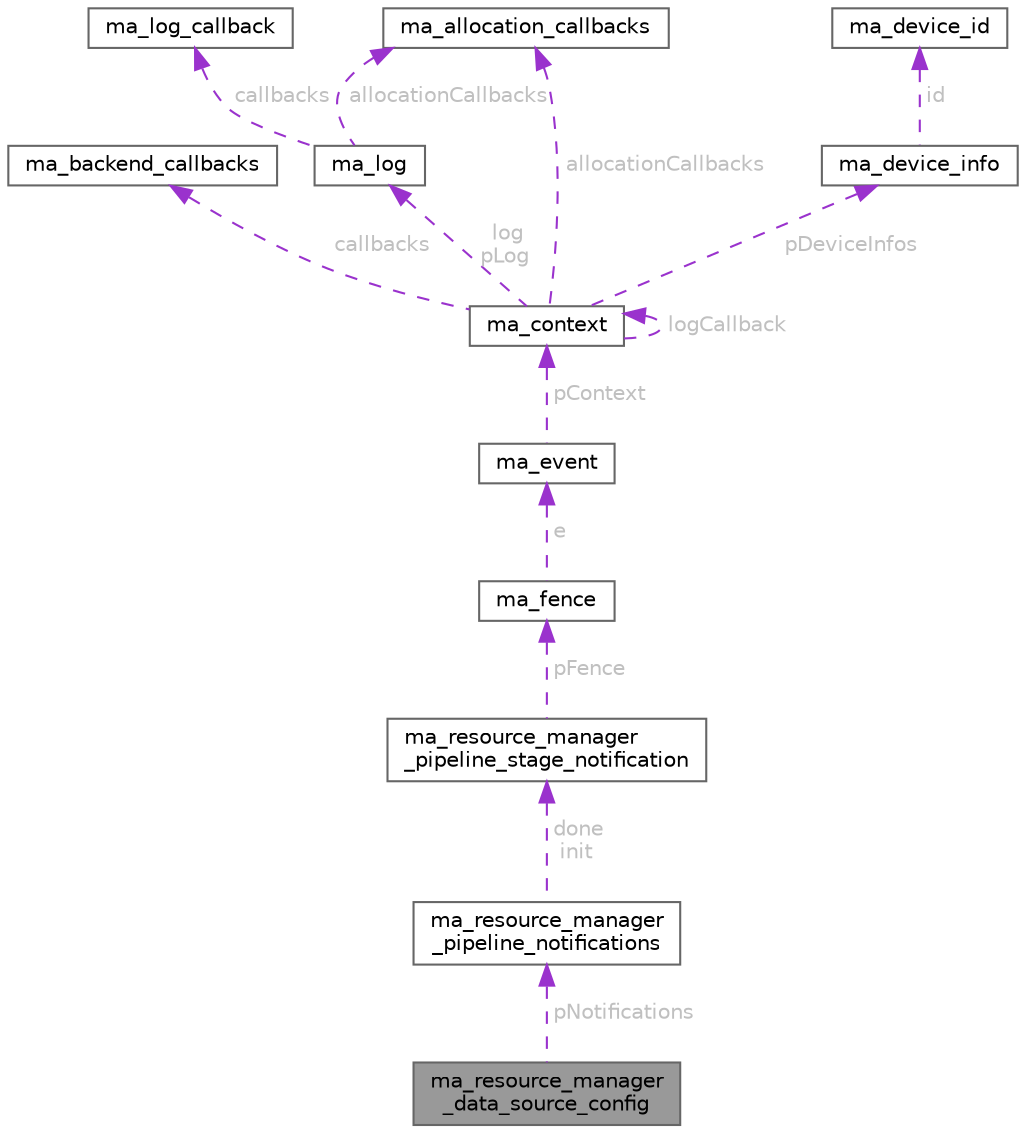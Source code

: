 digraph "ma_resource_manager_data_source_config"
{
 // LATEX_PDF_SIZE
  bgcolor="transparent";
  edge [fontname=Helvetica,fontsize=10,labelfontname=Helvetica,labelfontsize=10];
  node [fontname=Helvetica,fontsize=10,shape=box,height=0.2,width=0.4];
  Node1 [id="Node000001",label="ma_resource_manager\l_data_source_config",height=0.2,width=0.4,color="gray40", fillcolor="grey60", style="filled", fontcolor="black",tooltip=" "];
  Node2 -> Node1 [id="edge27_Node000001_Node000002",dir="back",color="darkorchid3",style="dashed",tooltip=" ",label=" pNotifications",fontcolor="grey" ];
  Node2 [id="Node000002",label="ma_resource_manager\l_pipeline_notifications",height=0.2,width=0.4,color="gray40", fillcolor="white", style="filled",URL="$structma__resource__manager__pipeline__notifications.html",tooltip=" "];
  Node3 -> Node2 [id="edge28_Node000002_Node000003",dir="back",color="darkorchid3",style="dashed",tooltip=" ",label=" done\ninit",fontcolor="grey" ];
  Node3 [id="Node000003",label="ma_resource_manager\l_pipeline_stage_notification",height=0.2,width=0.4,color="gray40", fillcolor="white", style="filled",URL="$structma__resource__manager__pipeline__stage__notification.html",tooltip=" "];
  Node4 -> Node3 [id="edge29_Node000003_Node000004",dir="back",color="darkorchid3",style="dashed",tooltip=" ",label=" pFence",fontcolor="grey" ];
  Node4 [id="Node000004",label="ma_fence",height=0.2,width=0.4,color="gray40", fillcolor="white", style="filled",URL="$structma__fence.html",tooltip=" "];
  Node5 -> Node4 [id="edge30_Node000004_Node000005",dir="back",color="darkorchid3",style="dashed",tooltip=" ",label=" e",fontcolor="grey" ];
  Node5 [id="Node000005",label="ma_event",height=0.2,width=0.4,color="gray40", fillcolor="white", style="filled",URL="$structma__event.html",tooltip=" "];
  Node6 -> Node5 [id="edge31_Node000005_Node000006",dir="back",color="darkorchid3",style="dashed",tooltip=" ",label=" pContext",fontcolor="grey" ];
  Node6 [id="Node000006",label="ma_context",height=0.2,width=0.4,color="gray40", fillcolor="white", style="filled",URL="$structma__context.html",tooltip=" "];
  Node7 -> Node6 [id="edge32_Node000006_Node000007",dir="back",color="darkorchid3",style="dashed",tooltip=" ",label=" callbacks",fontcolor="grey" ];
  Node7 [id="Node000007",label="ma_backend_callbacks",height=0.2,width=0.4,color="gray40", fillcolor="white", style="filled",URL="$structma__backend__callbacks.html",tooltip=" "];
  Node8 -> Node6 [id="edge33_Node000006_Node000008",dir="back",color="darkorchid3",style="dashed",tooltip=" ",label=" log\npLog",fontcolor="grey" ];
  Node8 [id="Node000008",label="ma_log",height=0.2,width=0.4,color="gray40", fillcolor="white", style="filled",URL="$structma__log.html",tooltip=" "];
  Node9 -> Node8 [id="edge34_Node000008_Node000009",dir="back",color="darkorchid3",style="dashed",tooltip=" ",label=" callbacks",fontcolor="grey" ];
  Node9 [id="Node000009",label="ma_log_callback",height=0.2,width=0.4,color="gray40", fillcolor="white", style="filled",URL="$structma__log__callback.html",tooltip=" "];
  Node10 -> Node8 [id="edge35_Node000008_Node000010",dir="back",color="darkorchid3",style="dashed",tooltip=" ",label=" allocationCallbacks",fontcolor="grey" ];
  Node10 [id="Node000010",label="ma_allocation_callbacks",height=0.2,width=0.4,color="gray40", fillcolor="white", style="filled",URL="$structma__allocation__callbacks.html",tooltip=" "];
  Node10 -> Node6 [id="edge36_Node000006_Node000010",dir="back",color="darkorchid3",style="dashed",tooltip=" ",label=" allocationCallbacks",fontcolor="grey" ];
  Node11 -> Node6 [id="edge37_Node000006_Node000011",dir="back",color="darkorchid3",style="dashed",tooltip=" ",label=" pDeviceInfos",fontcolor="grey" ];
  Node11 [id="Node000011",label="ma_device_info",height=0.2,width=0.4,color="gray40", fillcolor="white", style="filled",URL="$structma__device__info.html",tooltip=" "];
  Node12 -> Node11 [id="edge38_Node000011_Node000012",dir="back",color="darkorchid3",style="dashed",tooltip=" ",label=" id",fontcolor="grey" ];
  Node12 [id="Node000012",label="ma_device_id",height=0.2,width=0.4,color="gray40", fillcolor="white", style="filled",URL="$unionma__device__id.html",tooltip=" "];
  Node6 -> Node6 [id="edge39_Node000006_Node000006",dir="back",color="darkorchid3",style="dashed",tooltip=" ",label=" logCallback",fontcolor="grey" ];
}
